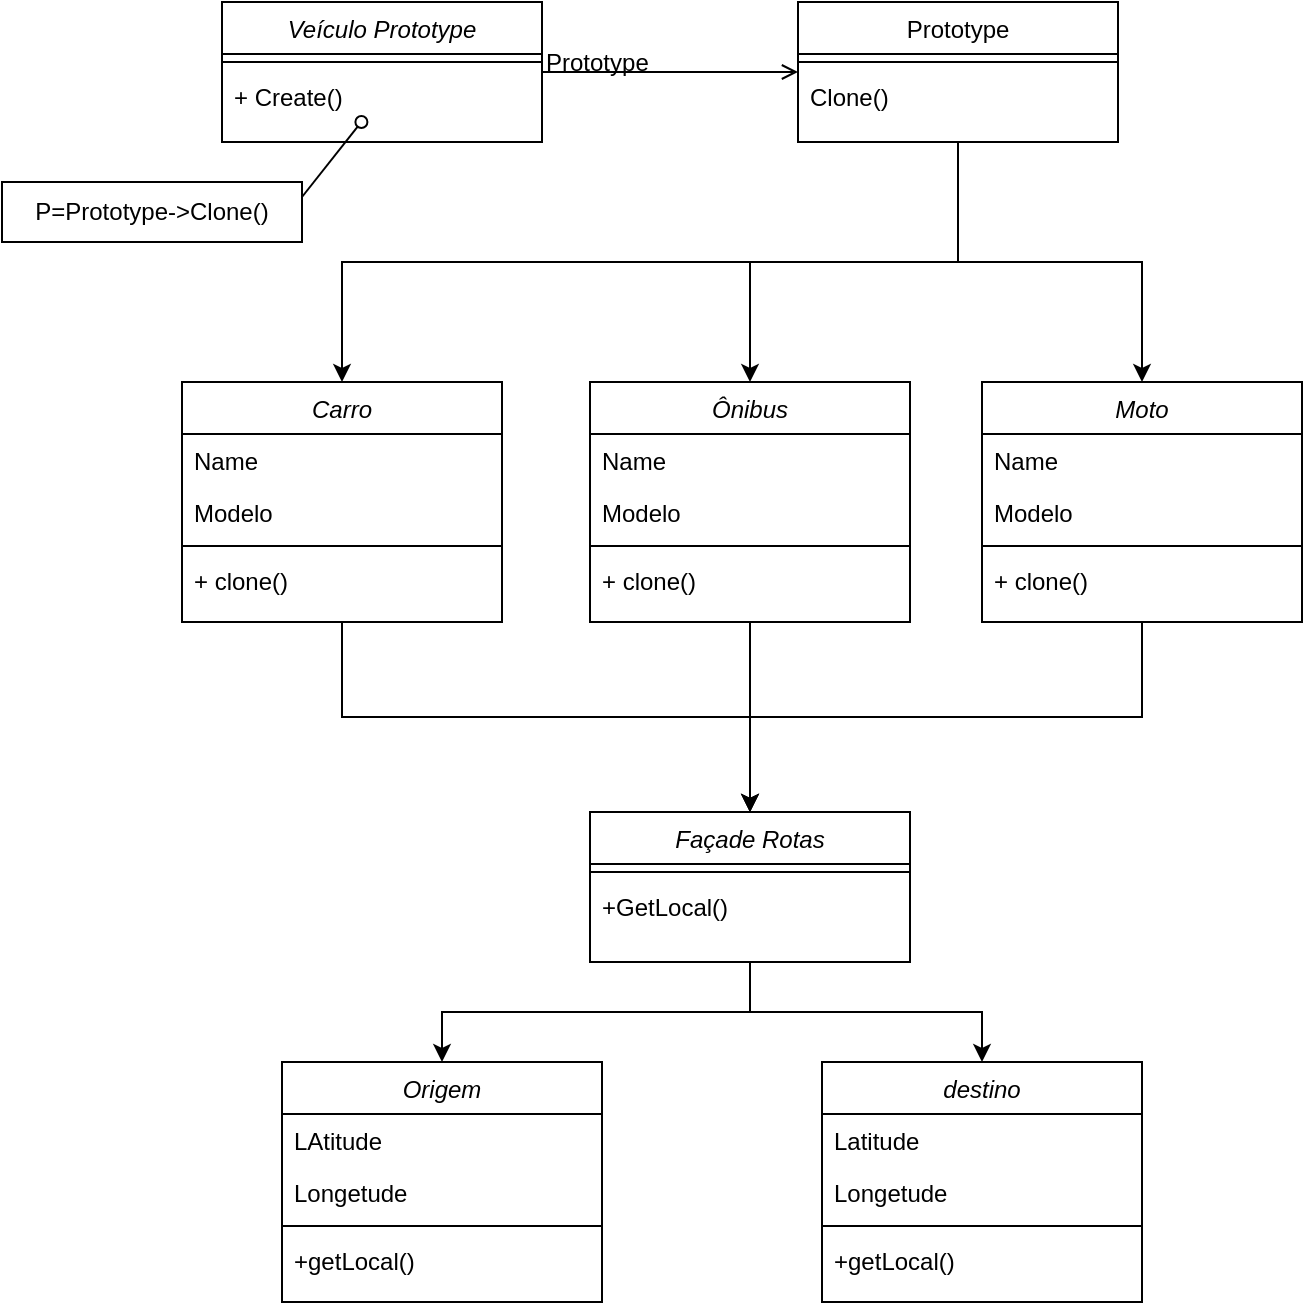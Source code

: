 <mxfile version="14.4.8" type="github" pages="2">
  <diagram id="C5RBs43oDa-KdzZeNtuy" name="Page-1">
    <mxGraphModel dx="1422" dy="705" grid="1" gridSize="10" guides="1" tooltips="1" connect="1" arrows="1" fold="1" page="1" pageScale="1" pageWidth="827" pageHeight="1169" math="0" shadow="0">
      <root>
        <mxCell id="WIyWlLk6GJQsqaUBKTNV-0" />
        <mxCell id="WIyWlLk6GJQsqaUBKTNV-1" parent="WIyWlLk6GJQsqaUBKTNV-0" />
        <mxCell id="zkfFHV4jXpPFQw0GAbJ--0" value="Veículo Prototype" style="swimlane;fontStyle=2;align=center;verticalAlign=top;childLayout=stackLayout;horizontal=1;startSize=26;horizontalStack=0;resizeParent=1;resizeLast=0;collapsible=1;marginBottom=0;rounded=0;shadow=0;strokeWidth=1;" parent="WIyWlLk6GJQsqaUBKTNV-1" vertex="1">
          <mxGeometry x="150" y="120" width="160" height="70" as="geometry">
            <mxRectangle x="230" y="140" width="160" height="26" as="alternateBounds" />
          </mxGeometry>
        </mxCell>
        <mxCell id="zkfFHV4jXpPFQw0GAbJ--4" value="" style="line;html=1;strokeWidth=1;align=left;verticalAlign=middle;spacingTop=-1;spacingLeft=3;spacingRight=3;rotatable=0;labelPosition=right;points=[];portConstraint=eastwest;" parent="zkfFHV4jXpPFQw0GAbJ--0" vertex="1">
          <mxGeometry y="26" width="160" height="8" as="geometry" />
        </mxCell>
        <mxCell id="zkfFHV4jXpPFQw0GAbJ--5" value="+ Create()" style="text;align=left;verticalAlign=top;spacingLeft=4;spacingRight=4;overflow=hidden;rotatable=0;points=[[0,0.5],[1,0.5]];portConstraint=eastwest;" parent="zkfFHV4jXpPFQw0GAbJ--0" vertex="1">
          <mxGeometry y="34" width="160" height="26" as="geometry" />
        </mxCell>
        <mxCell id="31XAmu3wirYMFgPHH8S4-0" style="rounded=0;orthogonalLoop=1;jettySize=auto;html=1;exitX=1;exitY=0.25;exitDx=0;exitDy=0;startArrow=none;endArrow=oval;endFill=0;startFill=0;" edge="1" parent="WIyWlLk6GJQsqaUBKTNV-1" source="31XAmu3wirYMFgPHH8S4-1" target="zkfFHV4jXpPFQw0GAbJ--5">
          <mxGeometry relative="1" as="geometry">
            <mxPoint x="240" y="360" as="sourcePoint" />
          </mxGeometry>
        </mxCell>
        <mxCell id="31XAmu3wirYMFgPHH8S4-7" style="edgeStyle=orthogonalEdgeStyle;rounded=0;orthogonalLoop=1;jettySize=auto;html=1;exitX=0.5;exitY=1;exitDx=0;exitDy=0;entryX=0.5;entryY=0;entryDx=0;entryDy=0;startArrow=none;startFill=0;endArrow=classic;endFill=1;" edge="1" parent="WIyWlLk6GJQsqaUBKTNV-1" source="zkfFHV4jXpPFQw0GAbJ--17" target="31XAmu3wirYMFgPHH8S4-2">
          <mxGeometry relative="1" as="geometry" />
        </mxCell>
        <mxCell id="31XAmu3wirYMFgPHH8S4-18" style="edgeStyle=orthogonalEdgeStyle;rounded=0;orthogonalLoop=1;jettySize=auto;html=1;exitX=0.5;exitY=1;exitDx=0;exitDy=0;startArrow=none;startFill=0;endArrow=classic;endFill=1;" edge="1" parent="WIyWlLk6GJQsqaUBKTNV-1" source="zkfFHV4jXpPFQw0GAbJ--17" target="31XAmu3wirYMFgPHH8S4-8">
          <mxGeometry relative="1" as="geometry" />
        </mxCell>
        <mxCell id="31XAmu3wirYMFgPHH8S4-19" style="edgeStyle=orthogonalEdgeStyle;rounded=0;orthogonalLoop=1;jettySize=auto;html=1;exitX=0.5;exitY=1;exitDx=0;exitDy=0;entryX=0.5;entryY=0;entryDx=0;entryDy=0;startArrow=none;startFill=0;endArrow=classic;endFill=1;" edge="1" parent="WIyWlLk6GJQsqaUBKTNV-1" source="zkfFHV4jXpPFQw0GAbJ--17" target="31XAmu3wirYMFgPHH8S4-13">
          <mxGeometry relative="1" as="geometry" />
        </mxCell>
        <mxCell id="zkfFHV4jXpPFQw0GAbJ--17" value="Prototype" style="swimlane;fontStyle=0;align=center;verticalAlign=top;childLayout=stackLayout;horizontal=1;startSize=26;horizontalStack=0;resizeParent=1;resizeLast=0;collapsible=1;marginBottom=0;rounded=0;shadow=0;strokeWidth=1;" parent="WIyWlLk6GJQsqaUBKTNV-1" vertex="1">
          <mxGeometry x="438" y="120" width="160" height="70" as="geometry">
            <mxRectangle x="550" y="140" width="160" height="26" as="alternateBounds" />
          </mxGeometry>
        </mxCell>
        <mxCell id="zkfFHV4jXpPFQw0GAbJ--23" value="" style="line;html=1;strokeWidth=1;align=left;verticalAlign=middle;spacingTop=-1;spacingLeft=3;spacingRight=3;rotatable=0;labelPosition=right;points=[];portConstraint=eastwest;" parent="zkfFHV4jXpPFQw0GAbJ--17" vertex="1">
          <mxGeometry y="26" width="160" height="8" as="geometry" />
        </mxCell>
        <mxCell id="zkfFHV4jXpPFQw0GAbJ--25" value="Clone()" style="text;align=left;verticalAlign=top;spacingLeft=4;spacingRight=4;overflow=hidden;rotatable=0;points=[[0,0.5],[1,0.5]];portConstraint=eastwest;" parent="zkfFHV4jXpPFQw0GAbJ--17" vertex="1">
          <mxGeometry y="34" width="160" height="26" as="geometry" />
        </mxCell>
        <mxCell id="zkfFHV4jXpPFQw0GAbJ--26" value="" style="endArrow=open;shadow=0;strokeWidth=1;rounded=0;endFill=1;edgeStyle=elbowEdgeStyle;elbow=vertical;" parent="WIyWlLk6GJQsqaUBKTNV-1" source="zkfFHV4jXpPFQw0GAbJ--0" target="zkfFHV4jXpPFQw0GAbJ--17" edge="1">
          <mxGeometry x="0.5" y="41" relative="1" as="geometry">
            <mxPoint x="310" y="192" as="sourcePoint" />
            <mxPoint x="470" y="192" as="targetPoint" />
            <mxPoint x="-40" y="32" as="offset" />
          </mxGeometry>
        </mxCell>
        <mxCell id="zkfFHV4jXpPFQw0GAbJ--27" value="Prototype" style="resizable=0;align=left;verticalAlign=bottom;labelBackgroundColor=none;fontSize=12;" parent="zkfFHV4jXpPFQw0GAbJ--26" connectable="0" vertex="1">
          <mxGeometry x="-1" relative="1" as="geometry">
            <mxPoint y="4" as="offset" />
          </mxGeometry>
        </mxCell>
        <mxCell id="31XAmu3wirYMFgPHH8S4-1" value="P=Prototype-&amp;gt;Clone()" style="rounded=0;whiteSpace=wrap;html=1;" vertex="1" parent="WIyWlLk6GJQsqaUBKTNV-1">
          <mxGeometry x="40" y="210" width="150" height="30" as="geometry" />
        </mxCell>
        <mxCell id="31XAmu3wirYMFgPHH8S4-28" style="edgeStyle=orthogonalEdgeStyle;rounded=0;orthogonalLoop=1;jettySize=auto;html=1;exitX=0.5;exitY=1;exitDx=0;exitDy=0;entryX=0.5;entryY=0;entryDx=0;entryDy=0;startArrow=none;startFill=0;endArrow=classic;endFill=1;" edge="1" parent="WIyWlLk6GJQsqaUBKTNV-1" source="31XAmu3wirYMFgPHH8S4-2" target="31XAmu3wirYMFgPHH8S4-20">
          <mxGeometry relative="1" as="geometry" />
        </mxCell>
        <mxCell id="31XAmu3wirYMFgPHH8S4-2" value="Carro" style="swimlane;fontStyle=2;align=center;verticalAlign=top;childLayout=stackLayout;horizontal=1;startSize=26;horizontalStack=0;resizeParent=1;resizeLast=0;collapsible=1;marginBottom=0;rounded=0;shadow=0;strokeWidth=1;" vertex="1" parent="WIyWlLk6GJQsqaUBKTNV-1">
          <mxGeometry x="130" y="310" width="160" height="120" as="geometry">
            <mxRectangle x="230" y="140" width="160" height="26" as="alternateBounds" />
          </mxGeometry>
        </mxCell>
        <mxCell id="31XAmu3wirYMFgPHH8S4-3" value="Name" style="text;align=left;verticalAlign=top;spacingLeft=4;spacingRight=4;overflow=hidden;rotatable=0;points=[[0,0.5],[1,0.5]];portConstraint=eastwest;" vertex="1" parent="31XAmu3wirYMFgPHH8S4-2">
          <mxGeometry y="26" width="160" height="26" as="geometry" />
        </mxCell>
        <mxCell id="31XAmu3wirYMFgPHH8S4-4" value="Modelo" style="text;align=left;verticalAlign=top;spacingLeft=4;spacingRight=4;overflow=hidden;rotatable=0;points=[[0,0.5],[1,0.5]];portConstraint=eastwest;rounded=0;shadow=0;html=0;" vertex="1" parent="31XAmu3wirYMFgPHH8S4-2">
          <mxGeometry y="52" width="160" height="26" as="geometry" />
        </mxCell>
        <mxCell id="31XAmu3wirYMFgPHH8S4-5" value="" style="line;html=1;strokeWidth=1;align=left;verticalAlign=middle;spacingTop=-1;spacingLeft=3;spacingRight=3;rotatable=0;labelPosition=right;points=[];portConstraint=eastwest;" vertex="1" parent="31XAmu3wirYMFgPHH8S4-2">
          <mxGeometry y="78" width="160" height="8" as="geometry" />
        </mxCell>
        <mxCell id="31XAmu3wirYMFgPHH8S4-6" value="+ clone()" style="text;align=left;verticalAlign=top;spacingLeft=4;spacingRight=4;overflow=hidden;rotatable=0;points=[[0,0.5],[1,0.5]];portConstraint=eastwest;" vertex="1" parent="31XAmu3wirYMFgPHH8S4-2">
          <mxGeometry y="86" width="160" height="26" as="geometry" />
        </mxCell>
        <mxCell id="31XAmu3wirYMFgPHH8S4-29" style="edgeStyle=orthogonalEdgeStyle;rounded=0;orthogonalLoop=1;jettySize=auto;html=1;exitX=0.5;exitY=1;exitDx=0;exitDy=0;startArrow=none;startFill=0;endArrow=classic;endFill=1;entryX=0.5;entryY=0;entryDx=0;entryDy=0;" edge="1" parent="WIyWlLk6GJQsqaUBKTNV-1" source="31XAmu3wirYMFgPHH8S4-8" target="31XAmu3wirYMFgPHH8S4-20">
          <mxGeometry relative="1" as="geometry">
            <mxPoint x="400" y="520" as="targetPoint" />
          </mxGeometry>
        </mxCell>
        <mxCell id="31XAmu3wirYMFgPHH8S4-8" value="Ônibus" style="swimlane;fontStyle=2;align=center;verticalAlign=top;childLayout=stackLayout;horizontal=1;startSize=26;horizontalStack=0;resizeParent=1;resizeLast=0;collapsible=1;marginBottom=0;rounded=0;shadow=0;strokeWidth=1;" vertex="1" parent="WIyWlLk6GJQsqaUBKTNV-1">
          <mxGeometry x="334" y="310" width="160" height="120" as="geometry">
            <mxRectangle x="230" y="140" width="160" height="26" as="alternateBounds" />
          </mxGeometry>
        </mxCell>
        <mxCell id="31XAmu3wirYMFgPHH8S4-9" value="Name" style="text;align=left;verticalAlign=top;spacingLeft=4;spacingRight=4;overflow=hidden;rotatable=0;points=[[0,0.5],[1,0.5]];portConstraint=eastwest;" vertex="1" parent="31XAmu3wirYMFgPHH8S4-8">
          <mxGeometry y="26" width="160" height="26" as="geometry" />
        </mxCell>
        <mxCell id="31XAmu3wirYMFgPHH8S4-10" value="Modelo" style="text;align=left;verticalAlign=top;spacingLeft=4;spacingRight=4;overflow=hidden;rotatable=0;points=[[0,0.5],[1,0.5]];portConstraint=eastwest;rounded=0;shadow=0;html=0;" vertex="1" parent="31XAmu3wirYMFgPHH8S4-8">
          <mxGeometry y="52" width="160" height="26" as="geometry" />
        </mxCell>
        <mxCell id="31XAmu3wirYMFgPHH8S4-11" value="" style="line;html=1;strokeWidth=1;align=left;verticalAlign=middle;spacingTop=-1;spacingLeft=3;spacingRight=3;rotatable=0;labelPosition=right;points=[];portConstraint=eastwest;" vertex="1" parent="31XAmu3wirYMFgPHH8S4-8">
          <mxGeometry y="78" width="160" height="8" as="geometry" />
        </mxCell>
        <mxCell id="31XAmu3wirYMFgPHH8S4-12" value="+ clone()" style="text;align=left;verticalAlign=top;spacingLeft=4;spacingRight=4;overflow=hidden;rotatable=0;points=[[0,0.5],[1,0.5]];portConstraint=eastwest;" vertex="1" parent="31XAmu3wirYMFgPHH8S4-8">
          <mxGeometry y="86" width="160" height="26" as="geometry" />
        </mxCell>
        <mxCell id="31XAmu3wirYMFgPHH8S4-30" style="edgeStyle=orthogonalEdgeStyle;rounded=0;orthogonalLoop=1;jettySize=auto;html=1;exitX=0.5;exitY=1;exitDx=0;exitDy=0;entryX=0.5;entryY=0;entryDx=0;entryDy=0;startArrow=none;startFill=0;endArrow=classic;endFill=1;" edge="1" parent="WIyWlLk6GJQsqaUBKTNV-1" source="31XAmu3wirYMFgPHH8S4-13" target="31XAmu3wirYMFgPHH8S4-20">
          <mxGeometry relative="1" as="geometry" />
        </mxCell>
        <mxCell id="31XAmu3wirYMFgPHH8S4-13" value="Moto" style="swimlane;fontStyle=2;align=center;verticalAlign=top;childLayout=stackLayout;horizontal=1;startSize=26;horizontalStack=0;resizeParent=1;resizeLast=0;collapsible=1;marginBottom=0;rounded=0;shadow=0;strokeWidth=1;" vertex="1" parent="WIyWlLk6GJQsqaUBKTNV-1">
          <mxGeometry x="530" y="310" width="160" height="120" as="geometry">
            <mxRectangle x="230" y="140" width="160" height="26" as="alternateBounds" />
          </mxGeometry>
        </mxCell>
        <mxCell id="31XAmu3wirYMFgPHH8S4-14" value="Name" style="text;align=left;verticalAlign=top;spacingLeft=4;spacingRight=4;overflow=hidden;rotatable=0;points=[[0,0.5],[1,0.5]];portConstraint=eastwest;" vertex="1" parent="31XAmu3wirYMFgPHH8S4-13">
          <mxGeometry y="26" width="160" height="26" as="geometry" />
        </mxCell>
        <mxCell id="31XAmu3wirYMFgPHH8S4-15" value="Modelo" style="text;align=left;verticalAlign=top;spacingLeft=4;spacingRight=4;overflow=hidden;rotatable=0;points=[[0,0.5],[1,0.5]];portConstraint=eastwest;rounded=0;shadow=0;html=0;" vertex="1" parent="31XAmu3wirYMFgPHH8S4-13">
          <mxGeometry y="52" width="160" height="26" as="geometry" />
        </mxCell>
        <mxCell id="31XAmu3wirYMFgPHH8S4-16" value="" style="line;html=1;strokeWidth=1;align=left;verticalAlign=middle;spacingTop=-1;spacingLeft=3;spacingRight=3;rotatable=0;labelPosition=right;points=[];portConstraint=eastwest;" vertex="1" parent="31XAmu3wirYMFgPHH8S4-13">
          <mxGeometry y="78" width="160" height="8" as="geometry" />
        </mxCell>
        <mxCell id="31XAmu3wirYMFgPHH8S4-17" value="+ clone()" style="text;align=left;verticalAlign=top;spacingLeft=4;spacingRight=4;overflow=hidden;rotatable=0;points=[[0,0.5],[1,0.5]];portConstraint=eastwest;" vertex="1" parent="31XAmu3wirYMFgPHH8S4-13">
          <mxGeometry y="86" width="160" height="26" as="geometry" />
        </mxCell>
        <mxCell id="31XAmu3wirYMFgPHH8S4-42" style="edgeStyle=orthogonalEdgeStyle;rounded=0;orthogonalLoop=1;jettySize=auto;html=1;exitX=0.5;exitY=1;exitDx=0;exitDy=0;startArrow=none;startFill=0;endArrow=classic;endFill=1;" edge="1" parent="WIyWlLk6GJQsqaUBKTNV-1" source="31XAmu3wirYMFgPHH8S4-20" target="31XAmu3wirYMFgPHH8S4-32">
          <mxGeometry relative="1" as="geometry" />
        </mxCell>
        <mxCell id="31XAmu3wirYMFgPHH8S4-43" style="edgeStyle=orthogonalEdgeStyle;rounded=0;orthogonalLoop=1;jettySize=auto;html=1;exitX=0.5;exitY=1;exitDx=0;exitDy=0;entryX=0.5;entryY=0;entryDx=0;entryDy=0;startArrow=none;startFill=0;endArrow=classic;endFill=1;" edge="1" parent="WIyWlLk6GJQsqaUBKTNV-1" source="31XAmu3wirYMFgPHH8S4-20" target="31XAmu3wirYMFgPHH8S4-37">
          <mxGeometry relative="1" as="geometry" />
        </mxCell>
        <mxCell id="31XAmu3wirYMFgPHH8S4-20" value="Façade Rotas" style="swimlane;fontStyle=2;align=center;verticalAlign=top;childLayout=stackLayout;horizontal=1;startSize=26;horizontalStack=0;resizeParent=1;resizeLast=0;collapsible=1;marginBottom=0;rounded=0;shadow=0;strokeWidth=1;" vertex="1" parent="WIyWlLk6GJQsqaUBKTNV-1">
          <mxGeometry x="334" y="525" width="160" height="75" as="geometry">
            <mxRectangle x="230" y="140" width="160" height="26" as="alternateBounds" />
          </mxGeometry>
        </mxCell>
        <mxCell id="31XAmu3wirYMFgPHH8S4-23" value="" style="line;html=1;strokeWidth=1;align=left;verticalAlign=middle;spacingTop=-1;spacingLeft=3;spacingRight=3;rotatable=0;labelPosition=right;points=[];portConstraint=eastwest;" vertex="1" parent="31XAmu3wirYMFgPHH8S4-20">
          <mxGeometry y="26" width="160" height="8" as="geometry" />
        </mxCell>
        <mxCell id="31XAmu3wirYMFgPHH8S4-24" value="+GetLocal()" style="text;align=left;verticalAlign=top;spacingLeft=4;spacingRight=4;overflow=hidden;rotatable=0;points=[[0,0.5],[1,0.5]];portConstraint=eastwest;" vertex="1" parent="31XAmu3wirYMFgPHH8S4-20">
          <mxGeometry y="34" width="160" height="34" as="geometry" />
        </mxCell>
        <mxCell id="31XAmu3wirYMFgPHH8S4-32" value="Origem" style="swimlane;fontStyle=2;align=center;verticalAlign=top;childLayout=stackLayout;horizontal=1;startSize=26;horizontalStack=0;resizeParent=1;resizeLast=0;collapsible=1;marginBottom=0;rounded=0;shadow=0;strokeWidth=1;" vertex="1" parent="WIyWlLk6GJQsqaUBKTNV-1">
          <mxGeometry x="180" y="650" width="160" height="120" as="geometry">
            <mxRectangle x="230" y="140" width="160" height="26" as="alternateBounds" />
          </mxGeometry>
        </mxCell>
        <mxCell id="31XAmu3wirYMFgPHH8S4-33" value="LAtitude" style="text;align=left;verticalAlign=top;spacingLeft=4;spacingRight=4;overflow=hidden;rotatable=0;points=[[0,0.5],[1,0.5]];portConstraint=eastwest;" vertex="1" parent="31XAmu3wirYMFgPHH8S4-32">
          <mxGeometry y="26" width="160" height="26" as="geometry" />
        </mxCell>
        <mxCell id="31XAmu3wirYMFgPHH8S4-34" value="Longetude" style="text;align=left;verticalAlign=top;spacingLeft=4;spacingRight=4;overflow=hidden;rotatable=0;points=[[0,0.5],[1,0.5]];portConstraint=eastwest;rounded=0;shadow=0;html=0;" vertex="1" parent="31XAmu3wirYMFgPHH8S4-32">
          <mxGeometry y="52" width="160" height="26" as="geometry" />
        </mxCell>
        <mxCell id="31XAmu3wirYMFgPHH8S4-35" value="" style="line;html=1;strokeWidth=1;align=left;verticalAlign=middle;spacingTop=-1;spacingLeft=3;spacingRight=3;rotatable=0;labelPosition=right;points=[];portConstraint=eastwest;" vertex="1" parent="31XAmu3wirYMFgPHH8S4-32">
          <mxGeometry y="78" width="160" height="8" as="geometry" />
        </mxCell>
        <mxCell id="31XAmu3wirYMFgPHH8S4-36" value="+getLocal()" style="text;align=left;verticalAlign=top;spacingLeft=4;spacingRight=4;overflow=hidden;rotatable=0;points=[[0,0.5],[1,0.5]];portConstraint=eastwest;" vertex="1" parent="31XAmu3wirYMFgPHH8S4-32">
          <mxGeometry y="86" width="160" height="26" as="geometry" />
        </mxCell>
        <mxCell id="31XAmu3wirYMFgPHH8S4-37" value="destino" style="swimlane;fontStyle=2;align=center;verticalAlign=top;childLayout=stackLayout;horizontal=1;startSize=26;horizontalStack=0;resizeParent=1;resizeLast=0;collapsible=1;marginBottom=0;rounded=0;shadow=0;strokeWidth=1;" vertex="1" parent="WIyWlLk6GJQsqaUBKTNV-1">
          <mxGeometry x="450" y="650" width="160" height="120" as="geometry">
            <mxRectangle x="230" y="140" width="160" height="26" as="alternateBounds" />
          </mxGeometry>
        </mxCell>
        <mxCell id="31XAmu3wirYMFgPHH8S4-38" value="Latitude" style="text;align=left;verticalAlign=top;spacingLeft=4;spacingRight=4;overflow=hidden;rotatable=0;points=[[0,0.5],[1,0.5]];portConstraint=eastwest;" vertex="1" parent="31XAmu3wirYMFgPHH8S4-37">
          <mxGeometry y="26" width="160" height="26" as="geometry" />
        </mxCell>
        <mxCell id="31XAmu3wirYMFgPHH8S4-39" value="Longetude" style="text;align=left;verticalAlign=top;spacingLeft=4;spacingRight=4;overflow=hidden;rotatable=0;points=[[0,0.5],[1,0.5]];portConstraint=eastwest;rounded=0;shadow=0;html=0;" vertex="1" parent="31XAmu3wirYMFgPHH8S4-37">
          <mxGeometry y="52" width="160" height="26" as="geometry" />
        </mxCell>
        <mxCell id="31XAmu3wirYMFgPHH8S4-40" value="" style="line;html=1;strokeWidth=1;align=left;verticalAlign=middle;spacingTop=-1;spacingLeft=3;spacingRight=3;rotatable=0;labelPosition=right;points=[];portConstraint=eastwest;" vertex="1" parent="31XAmu3wirYMFgPHH8S4-37">
          <mxGeometry y="78" width="160" height="8" as="geometry" />
        </mxCell>
        <mxCell id="31XAmu3wirYMFgPHH8S4-41" value="+getLocal()" style="text;align=left;verticalAlign=top;spacingLeft=4;spacingRight=4;overflow=hidden;rotatable=0;points=[[0,0.5],[1,0.5]];portConstraint=eastwest;" vertex="1" parent="31XAmu3wirYMFgPHH8S4-37">
          <mxGeometry y="86" width="160" height="26" as="geometry" />
        </mxCell>
      </root>
    </mxGraphModel>
  </diagram>
  <diagram id="gJvPcWavC9v2vCjyj011" name="Page-2">
    <mxGraphModel dx="1422" dy="705" grid="1" gridSize="10" guides="1" tooltips="1" connect="1" arrows="1" fold="1" page="1" pageScale="1" pageWidth="827" pageHeight="1169" math="0" shadow="0">
      <root>
        <mxCell id="MA_nOqeNWP1o4pDqXl-5-0" />
        <mxCell id="MA_nOqeNWP1o4pDqXl-5-1" parent="MA_nOqeNWP1o4pDqXl-5-0" />
        <mxCell id="3UXA6sO0aQjLdaKUkEe5-0" value="Produto Prototype" style="swimlane;fontStyle=2;align=center;verticalAlign=top;childLayout=stackLayout;horizontal=1;startSize=26;horizontalStack=0;resizeParent=1;resizeLast=0;collapsible=1;marginBottom=0;rounded=0;shadow=0;strokeWidth=1;" vertex="1" parent="MA_nOqeNWP1o4pDqXl-5-1">
          <mxGeometry x="140" y="90" width="160" height="70" as="geometry">
            <mxRectangle x="230" y="140" width="160" height="26" as="alternateBounds" />
          </mxGeometry>
        </mxCell>
        <mxCell id="3UXA6sO0aQjLdaKUkEe5-1" value="" style="line;html=1;strokeWidth=1;align=left;verticalAlign=middle;spacingTop=-1;spacingLeft=3;spacingRight=3;rotatable=0;labelPosition=right;points=[];portConstraint=eastwest;" vertex="1" parent="3UXA6sO0aQjLdaKUkEe5-0">
          <mxGeometry y="26" width="160" height="8" as="geometry" />
        </mxCell>
        <mxCell id="3UXA6sO0aQjLdaKUkEe5-2" value="+ Create()" style="text;align=left;verticalAlign=top;spacingLeft=4;spacingRight=4;overflow=hidden;rotatable=0;points=[[0,0.5],[1,0.5]];portConstraint=eastwest;" vertex="1" parent="3UXA6sO0aQjLdaKUkEe5-0">
          <mxGeometry y="34" width="160" height="26" as="geometry" />
        </mxCell>
        <mxCell id="3UXA6sO0aQjLdaKUkEe5-3" style="rounded=0;orthogonalLoop=1;jettySize=auto;html=1;exitX=1;exitY=0.25;exitDx=0;exitDy=0;startArrow=none;endArrow=oval;endFill=0;startFill=0;" edge="1" target="3UXA6sO0aQjLdaKUkEe5-2" parent="MA_nOqeNWP1o4pDqXl-5-1">
          <mxGeometry relative="1" as="geometry">
            <mxPoint x="180" y="187.5" as="sourcePoint" />
          </mxGeometry>
        </mxCell>
        <mxCell id="3UXA6sO0aQjLdaKUkEe5-4" style="edgeStyle=orthogonalEdgeStyle;rounded=0;orthogonalLoop=1;jettySize=auto;html=1;exitX=0.5;exitY=1;exitDx=0;exitDy=0;startArrow=none;startFill=0;endArrow=classic;endFill=1;" edge="1" source="3UXA6sO0aQjLdaKUkEe5-7" target="3UXA6sO0aQjLdaKUkEe5-41" parent="MA_nOqeNWP1o4pDqXl-5-1">
          <mxGeometry relative="1" as="geometry">
            <mxPoint x="200" y="280" as="targetPoint" />
          </mxGeometry>
        </mxCell>
        <mxCell id="3UXA6sO0aQjLdaKUkEe5-5" style="edgeStyle=orthogonalEdgeStyle;rounded=0;orthogonalLoop=1;jettySize=auto;html=1;exitX=0.5;exitY=1;exitDx=0;exitDy=0;startArrow=none;startFill=0;endArrow=classic;endFill=1;entryX=0.5;entryY=0;entryDx=0;entryDy=0;" edge="1" source="3UXA6sO0aQjLdaKUkEe5-7" target="3UXA6sO0aQjLdaKUkEe5-35" parent="MA_nOqeNWP1o4pDqXl-5-1">
          <mxGeometry relative="1" as="geometry">
            <mxPoint x="404" y="280" as="targetPoint" />
          </mxGeometry>
        </mxCell>
        <mxCell id="3UXA6sO0aQjLdaKUkEe5-6" style="edgeStyle=orthogonalEdgeStyle;rounded=0;orthogonalLoop=1;jettySize=auto;html=1;exitX=0.5;exitY=1;exitDx=0;exitDy=0;entryX=0.5;entryY=0;entryDx=0;entryDy=0;startArrow=none;startFill=0;endArrow=classic;endFill=1;" edge="1" source="3UXA6sO0aQjLdaKUkEe5-7" target="3UXA6sO0aQjLdaKUkEe5-25" parent="MA_nOqeNWP1o4pDqXl-5-1">
          <mxGeometry relative="1" as="geometry" />
        </mxCell>
        <mxCell id="3UXA6sO0aQjLdaKUkEe5-7" value="Prototype" style="swimlane;fontStyle=0;align=center;verticalAlign=top;childLayout=stackLayout;horizontal=1;startSize=26;horizontalStack=0;resizeParent=1;resizeLast=0;collapsible=1;marginBottom=0;rounded=0;shadow=0;strokeWidth=1;" vertex="1" parent="MA_nOqeNWP1o4pDqXl-5-1">
          <mxGeometry x="428" y="90" width="160" height="70" as="geometry">
            <mxRectangle x="550" y="140" width="160" height="26" as="alternateBounds" />
          </mxGeometry>
        </mxCell>
        <mxCell id="3UXA6sO0aQjLdaKUkEe5-8" value="" style="line;html=1;strokeWidth=1;align=left;verticalAlign=middle;spacingTop=-1;spacingLeft=3;spacingRight=3;rotatable=0;labelPosition=right;points=[];portConstraint=eastwest;" vertex="1" parent="3UXA6sO0aQjLdaKUkEe5-7">
          <mxGeometry y="26" width="160" height="8" as="geometry" />
        </mxCell>
        <mxCell id="3UXA6sO0aQjLdaKUkEe5-9" value="Clone()" style="text;align=left;verticalAlign=top;spacingLeft=4;spacingRight=4;overflow=hidden;rotatable=0;points=[[0,0.5],[1,0.5]];portConstraint=eastwest;" vertex="1" parent="3UXA6sO0aQjLdaKUkEe5-7">
          <mxGeometry y="34" width="160" height="26" as="geometry" />
        </mxCell>
        <mxCell id="3UXA6sO0aQjLdaKUkEe5-10" value="" style="endArrow=open;shadow=0;strokeWidth=1;rounded=0;endFill=1;edgeStyle=elbowEdgeStyle;elbow=vertical;" edge="1" source="3UXA6sO0aQjLdaKUkEe5-0" target="3UXA6sO0aQjLdaKUkEe5-7" parent="MA_nOqeNWP1o4pDqXl-5-1">
          <mxGeometry x="0.5" y="41" relative="1" as="geometry">
            <mxPoint x="300" y="162" as="sourcePoint" />
            <mxPoint x="460" y="162" as="targetPoint" />
            <mxPoint x="-40" y="32" as="offset" />
          </mxGeometry>
        </mxCell>
        <mxCell id="3UXA6sO0aQjLdaKUkEe5-11" value="Prototype" style="resizable=0;align=left;verticalAlign=bottom;labelBackgroundColor=none;fontSize=12;" connectable="0" vertex="1" parent="3UXA6sO0aQjLdaKUkEe5-10">
          <mxGeometry x="-1" relative="1" as="geometry">
            <mxPoint y="4" as="offset" />
          </mxGeometry>
        </mxCell>
        <mxCell id="3UXA6sO0aQjLdaKUkEe5-12" style="edgeStyle=orthogonalEdgeStyle;rounded=0;orthogonalLoop=1;jettySize=auto;html=1;exitX=0.494;exitY=0.962;exitDx=0;exitDy=0;entryX=0.5;entryY=0;entryDx=0;entryDy=0;startArrow=none;startFill=0;endArrow=classic;endFill=1;exitPerimeter=0;" edge="1" source="3UXA6sO0aQjLdaKUkEe5-46" target="3UXA6sO0aQjLdaKUkEe5-30" parent="MA_nOqeNWP1o4pDqXl-5-1">
          <mxGeometry relative="1" as="geometry">
            <mxPoint x="200" y="400" as="sourcePoint" />
          </mxGeometry>
        </mxCell>
        <mxCell id="3UXA6sO0aQjLdaKUkEe5-18" style="edgeStyle=orthogonalEdgeStyle;rounded=0;orthogonalLoop=1;jettySize=auto;html=1;startArrow=none;startFill=0;endArrow=classic;endFill=1;entryX=0.5;entryY=0;entryDx=0;entryDy=0;" edge="1" target="3UXA6sO0aQjLdaKUkEe5-30" parent="MA_nOqeNWP1o4pDqXl-5-1">
          <mxGeometry relative="1" as="geometry">
            <mxPoint x="390" y="490" as="targetPoint" />
            <mxPoint x="404" y="420" as="sourcePoint" />
          </mxGeometry>
        </mxCell>
        <mxCell id="3UXA6sO0aQjLdaKUkEe5-24" style="edgeStyle=orthogonalEdgeStyle;rounded=0;orthogonalLoop=1;jettySize=auto;html=1;exitX=0.5;exitY=1;exitDx=0;exitDy=0;entryX=0.5;entryY=0;entryDx=0;entryDy=0;startArrow=none;startFill=0;endArrow=classic;endFill=1;" edge="1" source="3UXA6sO0aQjLdaKUkEe5-25" target="3UXA6sO0aQjLdaKUkEe5-30" parent="MA_nOqeNWP1o4pDqXl-5-1">
          <mxGeometry relative="1" as="geometry" />
        </mxCell>
        <mxCell id="3UXA6sO0aQjLdaKUkEe5-25" value="Desodorante" style="swimlane;fontStyle=2;align=center;verticalAlign=top;childLayout=stackLayout;horizontal=1;startSize=26;horizontalStack=0;resizeParent=1;resizeLast=0;collapsible=1;marginBottom=0;rounded=0;shadow=0;strokeWidth=1;" vertex="1" parent="MA_nOqeNWP1o4pDqXl-5-1">
          <mxGeometry x="520" y="280" width="160" height="138" as="geometry">
            <mxRectangle x="230" y="140" width="160" height="26" as="alternateBounds" />
          </mxGeometry>
        </mxCell>
        <mxCell id="3UXA6sO0aQjLdaKUkEe5-26" value="Nome" style="text;align=left;verticalAlign=top;spacingLeft=4;spacingRight=4;overflow=hidden;rotatable=0;points=[[0,0.5],[1,0.5]];portConstraint=eastwest;" vertex="1" parent="3UXA6sO0aQjLdaKUkEe5-25">
          <mxGeometry y="26" width="160" height="26" as="geometry" />
        </mxCell>
        <mxCell id="3UXA6sO0aQjLdaKUkEe5-27" value="Preço&#xa;" style="text;align=left;verticalAlign=top;spacingLeft=4;spacingRight=4;overflow=hidden;rotatable=0;points=[[0,0.5],[1,0.5]];portConstraint=eastwest;rounded=0;shadow=0;html=0;" vertex="1" parent="3UXA6sO0aQjLdaKUkEe5-25">
          <mxGeometry y="52" width="160" height="26" as="geometry" />
        </mxCell>
        <mxCell id="3UXA6sO0aQjLdaKUkEe5-33" value="Quantidade" style="text;align=left;verticalAlign=top;spacingLeft=4;spacingRight=4;overflow=hidden;rotatable=0;points=[[0,0.5],[1,0.5]];portConstraint=eastwest;rounded=0;shadow=0;html=0;" vertex="1" parent="3UXA6sO0aQjLdaKUkEe5-25">
          <mxGeometry y="78" width="160" height="26" as="geometry" />
        </mxCell>
        <mxCell id="3UXA6sO0aQjLdaKUkEe5-28" value="" style="line;html=1;strokeWidth=1;align=left;verticalAlign=middle;spacingTop=-1;spacingLeft=3;spacingRight=3;rotatable=0;labelPosition=right;points=[];portConstraint=eastwest;" vertex="1" parent="3UXA6sO0aQjLdaKUkEe5-25">
          <mxGeometry y="104" width="160" height="8" as="geometry" />
        </mxCell>
        <mxCell id="3UXA6sO0aQjLdaKUkEe5-29" value="+ clone()" style="text;align=left;verticalAlign=top;spacingLeft=4;spacingRight=4;overflow=hidden;rotatable=0;points=[[0,0.5],[1,0.5]];portConstraint=eastwest;" vertex="1" parent="3UXA6sO0aQjLdaKUkEe5-25">
          <mxGeometry y="112" width="160" height="26" as="geometry" />
        </mxCell>
        <mxCell id="3UXA6sO0aQjLdaKUkEe5-30" value="Operação Façade" style="swimlane;fontStyle=2;align=center;verticalAlign=top;childLayout=stackLayout;horizontal=1;startSize=26;horizontalStack=0;resizeParent=1;resizeLast=0;collapsible=1;marginBottom=0;rounded=0;shadow=0;strokeWidth=1;" vertex="1" parent="MA_nOqeNWP1o4pDqXl-5-1">
          <mxGeometry x="324" y="495" width="160" height="75" as="geometry">
            <mxRectangle x="230" y="140" width="160" height="26" as="alternateBounds" />
          </mxGeometry>
        </mxCell>
        <mxCell id="3UXA6sO0aQjLdaKUkEe5-31" value="" style="line;html=1;strokeWidth=1;align=left;verticalAlign=middle;spacingTop=-1;spacingLeft=3;spacingRight=3;rotatable=0;labelPosition=right;points=[];portConstraint=eastwest;" vertex="1" parent="3UXA6sO0aQjLdaKUkEe5-30">
          <mxGeometry y="26" width="160" height="8" as="geometry" />
        </mxCell>
        <mxCell id="3UXA6sO0aQjLdaKUkEe5-32" value="+CalcularCompra()" style="text;align=left;verticalAlign=top;spacingLeft=4;spacingRight=4;overflow=hidden;rotatable=0;points=[[0,0.5],[1,0.5]];portConstraint=eastwest;" vertex="1" parent="3UXA6sO0aQjLdaKUkEe5-30">
          <mxGeometry y="34" width="160" height="34" as="geometry" />
        </mxCell>
        <mxCell id="3UXA6sO0aQjLdaKUkEe5-35" value="Macarrão" style="swimlane;fontStyle=2;align=center;verticalAlign=top;childLayout=stackLayout;horizontal=1;startSize=26;horizontalStack=0;resizeParent=1;resizeLast=0;collapsible=1;marginBottom=0;rounded=0;shadow=0;strokeWidth=1;" vertex="1" parent="MA_nOqeNWP1o4pDqXl-5-1">
          <mxGeometry x="324" y="280" width="160" height="138" as="geometry">
            <mxRectangle x="230" y="140" width="160" height="26" as="alternateBounds" />
          </mxGeometry>
        </mxCell>
        <mxCell id="3UXA6sO0aQjLdaKUkEe5-36" value="Nome" style="text;align=left;verticalAlign=top;spacingLeft=4;spacingRight=4;overflow=hidden;rotatable=0;points=[[0,0.5],[1,0.5]];portConstraint=eastwest;" vertex="1" parent="3UXA6sO0aQjLdaKUkEe5-35">
          <mxGeometry y="26" width="160" height="26" as="geometry" />
        </mxCell>
        <mxCell id="3UXA6sO0aQjLdaKUkEe5-37" value="Preço&#xa;" style="text;align=left;verticalAlign=top;spacingLeft=4;spacingRight=4;overflow=hidden;rotatable=0;points=[[0,0.5],[1,0.5]];portConstraint=eastwest;rounded=0;shadow=0;html=0;" vertex="1" parent="3UXA6sO0aQjLdaKUkEe5-35">
          <mxGeometry y="52" width="160" height="26" as="geometry" />
        </mxCell>
        <mxCell id="3UXA6sO0aQjLdaKUkEe5-38" value="Quantidade" style="text;align=left;verticalAlign=top;spacingLeft=4;spacingRight=4;overflow=hidden;rotatable=0;points=[[0,0.5],[1,0.5]];portConstraint=eastwest;rounded=0;shadow=0;html=0;" vertex="1" parent="3UXA6sO0aQjLdaKUkEe5-35">
          <mxGeometry y="78" width="160" height="26" as="geometry" />
        </mxCell>
        <mxCell id="3UXA6sO0aQjLdaKUkEe5-39" value="" style="line;html=1;strokeWidth=1;align=left;verticalAlign=middle;spacingTop=-1;spacingLeft=3;spacingRight=3;rotatable=0;labelPosition=right;points=[];portConstraint=eastwest;" vertex="1" parent="3UXA6sO0aQjLdaKUkEe5-35">
          <mxGeometry y="104" width="160" height="8" as="geometry" />
        </mxCell>
        <mxCell id="3UXA6sO0aQjLdaKUkEe5-40" value="+ clone()" style="text;align=left;verticalAlign=top;spacingLeft=4;spacingRight=4;overflow=hidden;rotatable=0;points=[[0,0.5],[1,0.5]];portConstraint=eastwest;" vertex="1" parent="3UXA6sO0aQjLdaKUkEe5-35">
          <mxGeometry y="112" width="160" height="26" as="geometry" />
        </mxCell>
        <mxCell id="3UXA6sO0aQjLdaKUkEe5-41" value="Leite" style="swimlane;fontStyle=2;align=center;verticalAlign=top;childLayout=stackLayout;horizontal=1;startSize=26;horizontalStack=0;resizeParent=1;resizeLast=0;collapsible=1;marginBottom=0;rounded=0;shadow=0;strokeWidth=1;" vertex="1" parent="MA_nOqeNWP1o4pDqXl-5-1">
          <mxGeometry x="130" y="280" width="160" height="138" as="geometry">
            <mxRectangle x="230" y="140" width="160" height="26" as="alternateBounds" />
          </mxGeometry>
        </mxCell>
        <mxCell id="3UXA6sO0aQjLdaKUkEe5-42" value="Nome" style="text;align=left;verticalAlign=top;spacingLeft=4;spacingRight=4;overflow=hidden;rotatable=0;points=[[0,0.5],[1,0.5]];portConstraint=eastwest;" vertex="1" parent="3UXA6sO0aQjLdaKUkEe5-41">
          <mxGeometry y="26" width="160" height="26" as="geometry" />
        </mxCell>
        <mxCell id="3UXA6sO0aQjLdaKUkEe5-43" value="Preço&#xa;" style="text;align=left;verticalAlign=top;spacingLeft=4;spacingRight=4;overflow=hidden;rotatable=0;points=[[0,0.5],[1,0.5]];portConstraint=eastwest;rounded=0;shadow=0;html=0;" vertex="1" parent="3UXA6sO0aQjLdaKUkEe5-41">
          <mxGeometry y="52" width="160" height="26" as="geometry" />
        </mxCell>
        <mxCell id="3UXA6sO0aQjLdaKUkEe5-44" value="Quantidade" style="text;align=left;verticalAlign=top;spacingLeft=4;spacingRight=4;overflow=hidden;rotatable=0;points=[[0,0.5],[1,0.5]];portConstraint=eastwest;rounded=0;shadow=0;html=0;" vertex="1" parent="3UXA6sO0aQjLdaKUkEe5-41">
          <mxGeometry y="78" width="160" height="26" as="geometry" />
        </mxCell>
        <mxCell id="3UXA6sO0aQjLdaKUkEe5-45" value="" style="line;html=1;strokeWidth=1;align=left;verticalAlign=middle;spacingTop=-1;spacingLeft=3;spacingRight=3;rotatable=0;labelPosition=right;points=[];portConstraint=eastwest;" vertex="1" parent="3UXA6sO0aQjLdaKUkEe5-41">
          <mxGeometry y="104" width="160" height="8" as="geometry" />
        </mxCell>
        <mxCell id="3UXA6sO0aQjLdaKUkEe5-46" value="+ clone()" style="text;align=left;verticalAlign=top;spacingLeft=4;spacingRight=4;overflow=hidden;rotatable=0;points=[[0,0.5],[1,0.5]];portConstraint=eastwest;" vertex="1" parent="3UXA6sO0aQjLdaKUkEe5-41">
          <mxGeometry y="112" width="160" height="26" as="geometry" />
        </mxCell>
      </root>
    </mxGraphModel>
  </diagram>
</mxfile>
